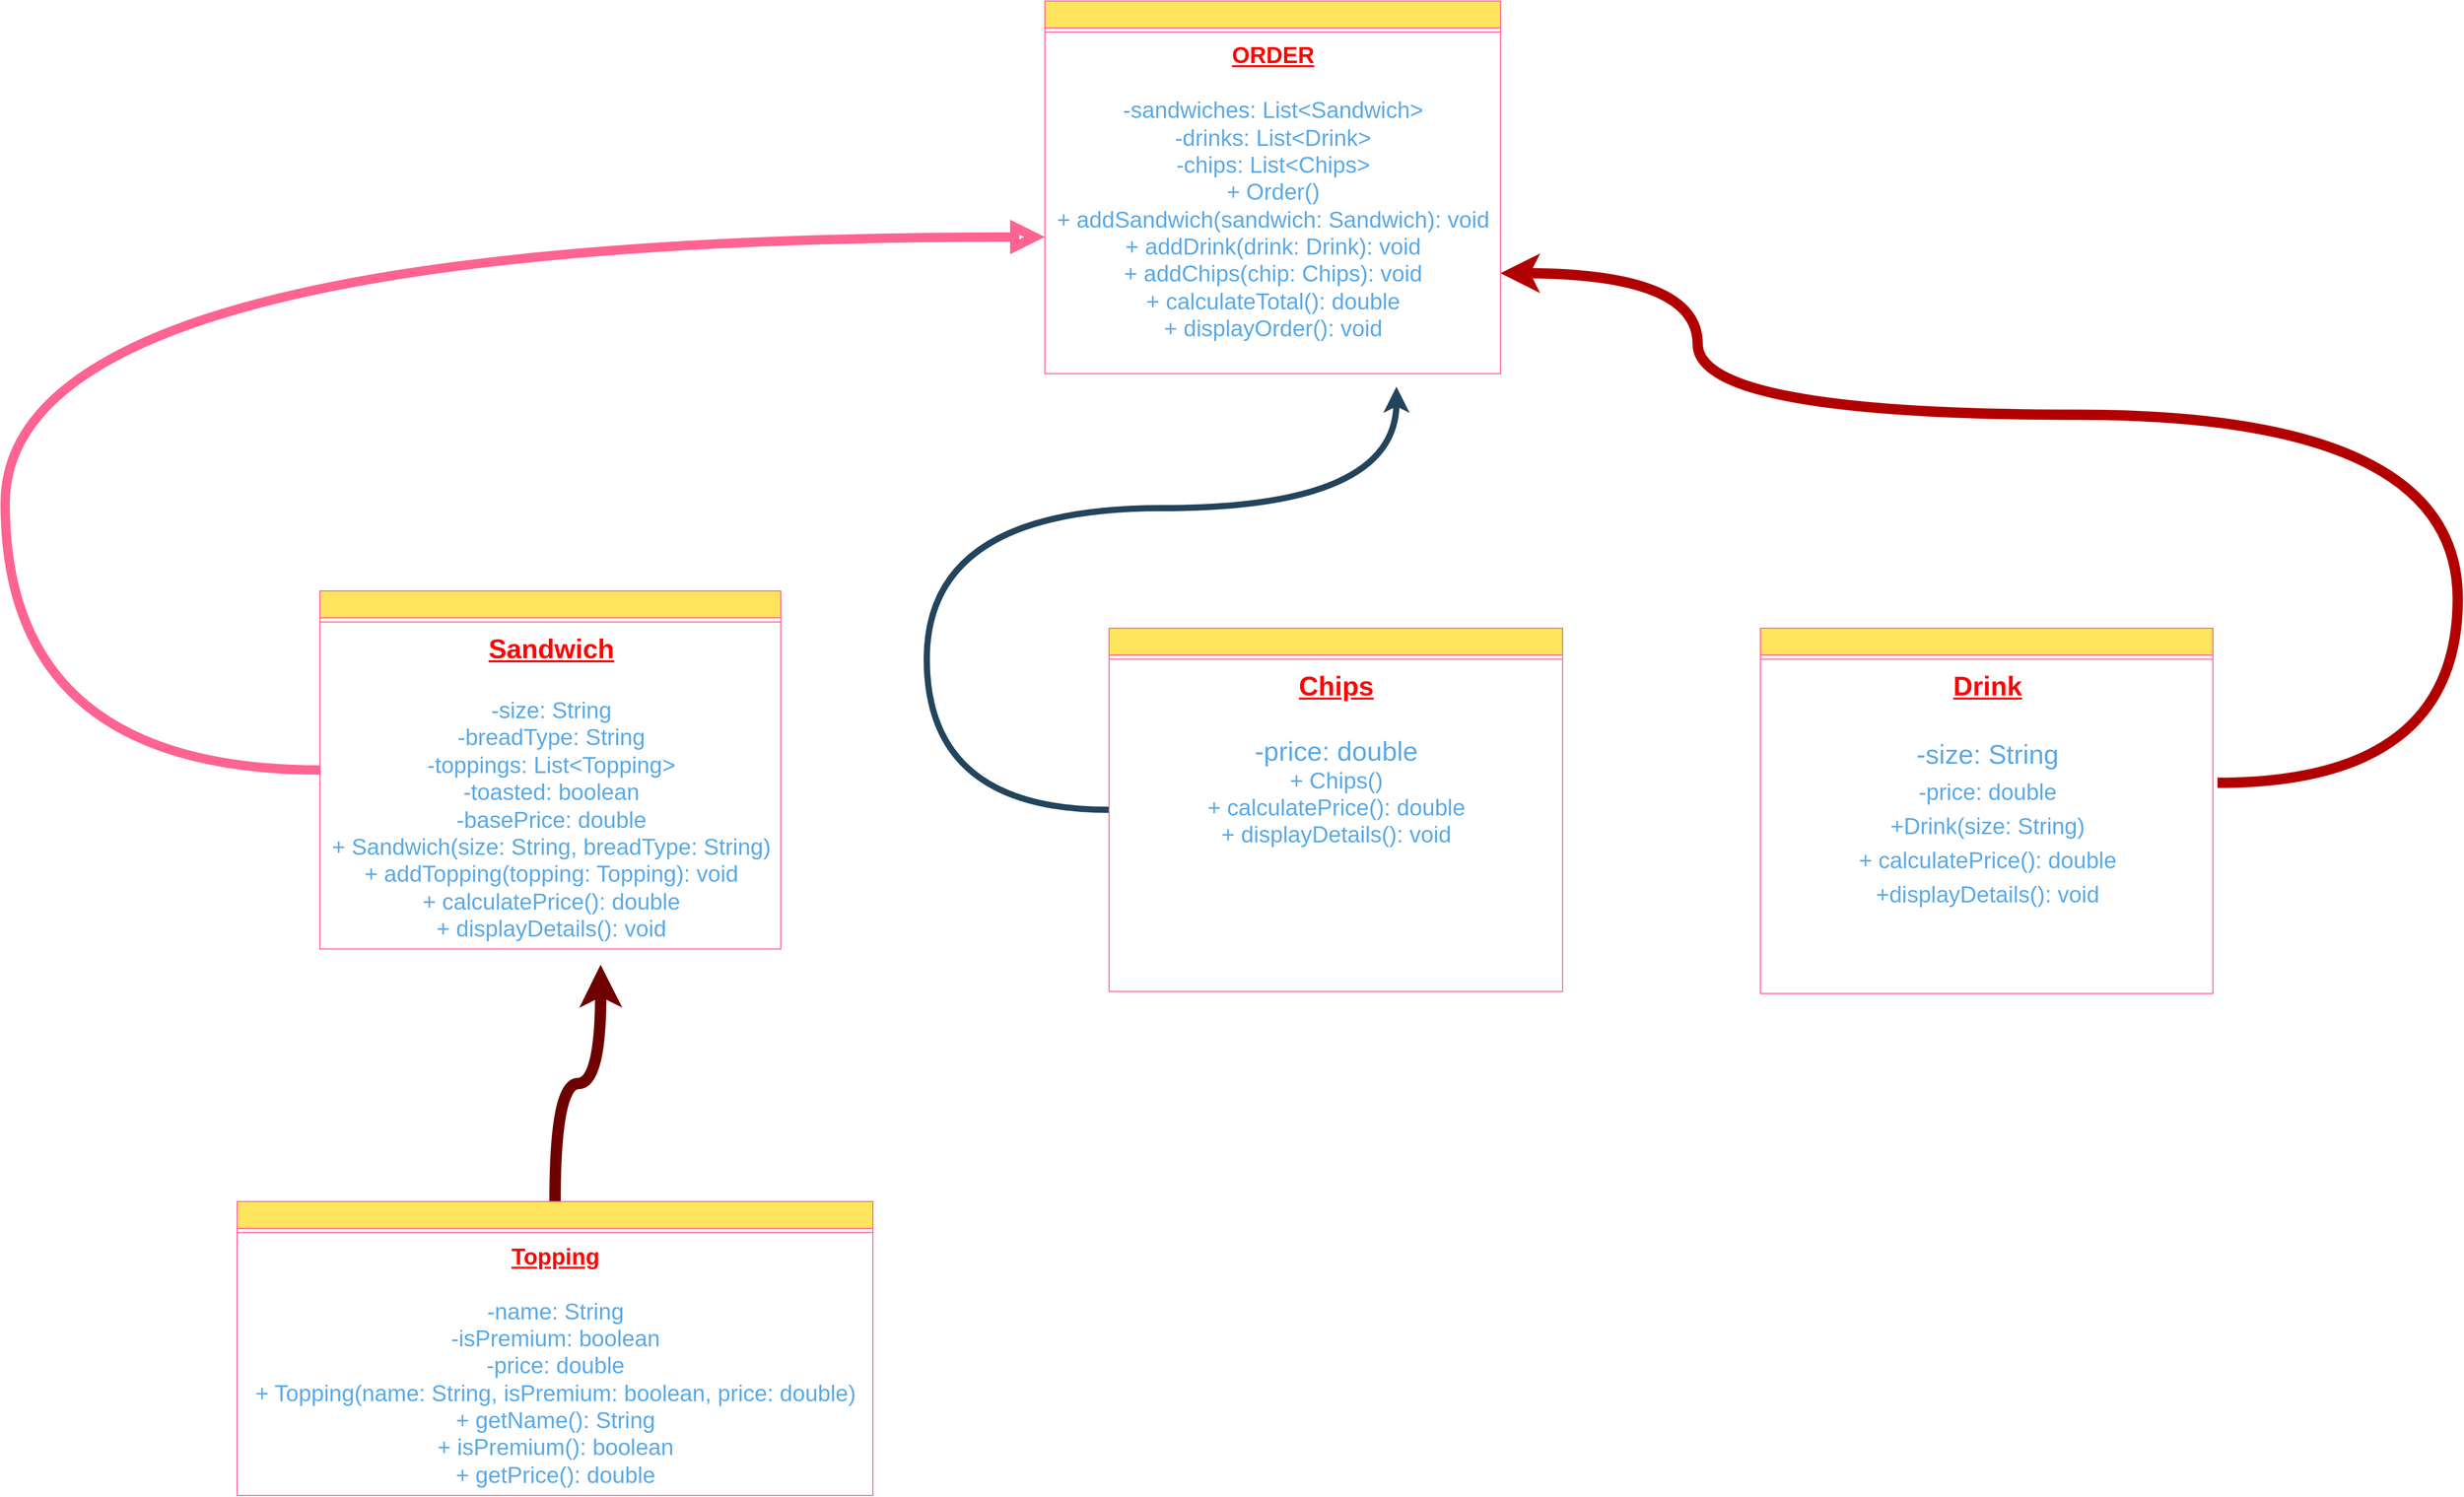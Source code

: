 <mxfile version="24.8.3">
  <diagram id="C5RBs43oDa-KdzZeNtuy" name="Page-1">
    <mxGraphModel dx="3436" dy="1892" grid="0" gridSize="10" guides="1" tooltips="1" connect="1" arrows="1" fold="1" page="0" pageScale="1" pageWidth="827" pageHeight="1169" background="none" math="0" shadow="0">
      <root>
        <mxCell id="WIyWlLk6GJQsqaUBKTNV-0" />
        <mxCell id="WIyWlLk6GJQsqaUBKTNV-1" parent="WIyWlLk6GJQsqaUBKTNV-0" />
        <mxCell id="zkfFHV4jXpPFQw0GAbJ--0" value="" style="swimlane;fontStyle=2;align=center;verticalAlign=top;childLayout=stackLayout;horizontal=1;startSize=26;horizontalStack=0;resizeParent=1;resizeLast=0;collapsible=1;marginBottom=0;rounded=0;shadow=0;strokeWidth=1;labelBackgroundColor=none;fillColor=#FFE45E;strokeColor=#FF6392;fontColor=#5AA9E6;swimlaneFillColor=default;" parent="WIyWlLk6GJQsqaUBKTNV-1" vertex="1">
          <mxGeometry x="720" y="-160" width="440" height="360" as="geometry">
            <mxRectangle x="230" y="140" width="160" height="26" as="alternateBounds" />
          </mxGeometry>
        </mxCell>
        <mxCell id="zkfFHV4jXpPFQw0GAbJ--4" value="" style="line;html=1;strokeWidth=1;align=left;verticalAlign=middle;spacingTop=-1;spacingLeft=3;spacingRight=3;rotatable=0;labelPosition=right;points=[];portConstraint=eastwest;labelBackgroundColor=none;fillColor=#FFE45E;strokeColor=#FF6392;fontColor=#5AA9E6;" parent="zkfFHV4jXpPFQw0GAbJ--0" vertex="1">
          <mxGeometry y="26" width="440" height="8" as="geometry" />
        </mxCell>
        <mxCell id="IDmX4y72MfIabGnM_uea-2" value="&lt;font color=&quot;#ff0000&quot; style=&quot;font-size: 22px;&quot;&gt;&lt;b&gt;&lt;u&gt;ORDER&lt;br&gt;&lt;br&gt;&lt;/u&gt;&lt;/b&gt;&lt;/font&gt;&lt;div style=&quot;font-size: 22px;&quot;&gt;&lt;font style=&quot;font-size: 22px;&quot;&gt;-sandwiches: List&amp;lt;Sandwich&amp;gt;&lt;/font&gt;&lt;/div&gt;&lt;div style=&quot;font-size: 22px;&quot;&gt;&lt;font style=&quot;font-size: 22px;&quot;&gt;-drinks: List&amp;lt;Drink&amp;gt;&lt;/font&gt;&lt;/div&gt;&lt;div style=&quot;font-size: 22px;&quot;&gt;&lt;font style=&quot;font-size: 22px;&quot;&gt;-chips: List&amp;lt;Chips&amp;gt;&lt;/font&gt;&lt;/div&gt;&lt;div style=&quot;font-size: 22px;&quot;&gt;&lt;font style=&quot;font-size: 22px;&quot;&gt;+ Order()&lt;/font&gt;&lt;/div&gt;&lt;div style=&quot;font-size: 22px;&quot;&gt;&lt;font style=&quot;font-size: 22px;&quot;&gt;+ addSandwich(sandwich: Sandwich): void&lt;/font&gt;&lt;/div&gt;&lt;div style=&quot;font-size: 22px;&quot;&gt;&lt;font style=&quot;font-size: 22px;&quot;&gt;+ addDrink(drink: Drink): void&lt;/font&gt;&lt;/div&gt;&lt;div style=&quot;font-size: 22px;&quot;&gt;&lt;font style=&quot;font-size: 22px;&quot;&gt;+ addChips(chip: Chips): void&lt;/font&gt;&lt;/div&gt;&lt;div style=&quot;font-size: 22px;&quot;&gt;&lt;font style=&quot;font-size: 22px;&quot;&gt;+ calculateTotal(): double&lt;/font&gt;&lt;/div&gt;&lt;div style=&quot;font-size: 22px;&quot;&gt;&lt;font style=&quot;font-size: 22px;&quot;&gt;+ displayOrder(): void&lt;/font&gt;&lt;/div&gt;" style="text;html=1;align=center;verticalAlign=middle;resizable=0;points=[];autosize=1;strokeColor=none;fillColor=none;fontSize=16;labelBackgroundColor=none;fontColor=#5AA9E6;" vertex="1" parent="zkfFHV4jXpPFQw0GAbJ--0">
          <mxGeometry y="34" width="440" height="302" as="geometry" />
        </mxCell>
        <mxCell id="zkfFHV4jXpPFQw0GAbJ--6" value="" style="swimlane;fontStyle=0;align=center;verticalAlign=top;childLayout=stackLayout;horizontal=1;startSize=26;horizontalStack=0;resizeParent=1;resizeLast=0;collapsible=1;marginBottom=0;rounded=0;shadow=0;strokeWidth=1;labelBackgroundColor=none;fillColor=#FFE45E;strokeColor=#FF6392;fontColor=#5AA9E6;swimlaneFillColor=default;" parent="WIyWlLk6GJQsqaUBKTNV-1" vertex="1">
          <mxGeometry x="20" y="410" width="445" height="346" as="geometry">
            <mxRectangle x="130" y="380" width="160" height="26" as="alternateBounds" />
          </mxGeometry>
        </mxCell>
        <mxCell id="zkfFHV4jXpPFQw0GAbJ--9" value="" style="line;html=1;strokeWidth=1;align=left;verticalAlign=middle;spacingTop=-1;spacingLeft=3;spacingRight=3;rotatable=0;labelPosition=right;points=[];portConstraint=eastwest;labelBackgroundColor=none;fillColor=#FFE45E;strokeColor=#FF6392;fontColor=#5AA9E6;" parent="zkfFHV4jXpPFQw0GAbJ--6" vertex="1">
          <mxGeometry y="26" width="445" height="8" as="geometry" />
        </mxCell>
        <mxCell id="IDmX4y72MfIabGnM_uea-11" value="&lt;font color=&quot;#ff0000&quot; style=&quot;font-size: 26px;&quot;&gt;&lt;b&gt;&lt;u&gt;Sandwich&lt;br&gt;&lt;br&gt;&lt;/u&gt;&lt;/b&gt;&lt;/font&gt;&lt;div style=&quot;font-size: 22px;&quot;&gt;&lt;font style=&quot;font-size: 22px;&quot;&gt;-size: String&lt;/font&gt;&lt;/div&gt;&lt;div style=&quot;font-size: 22px;&quot;&gt;&lt;font style=&quot;font-size: 22px;&quot;&gt;-breadType: String&lt;/font&gt;&lt;/div&gt;&lt;div style=&quot;font-size: 22px;&quot;&gt;&lt;font style=&quot;font-size: 22px;&quot;&gt;-toppings: List&amp;lt;Topping&amp;gt;&lt;/font&gt;&lt;/div&gt;&lt;div style=&quot;font-size: 22px;&quot;&gt;&lt;font style=&quot;font-size: 22px;&quot;&gt;-toasted: boolean&lt;/font&gt;&lt;/div&gt;&lt;div style=&quot;font-size: 22px;&quot;&gt;&lt;font style=&quot;font-size: 22px;&quot;&gt;-basePrice: double&lt;/font&gt;&lt;/div&gt;&lt;div style=&quot;font-size: 22px;&quot;&gt;&lt;font style=&quot;font-size: 22px;&quot;&gt;+ Sandwich(size: String, breadType: String)&lt;/font&gt;&lt;/div&gt;&lt;div style=&quot;font-size: 22px;&quot;&gt;&lt;font style=&quot;font-size: 22px;&quot;&gt;+ addTopping(topping: Topping): void&lt;/font&gt;&lt;/div&gt;&lt;div style=&quot;font-size: 22px;&quot;&gt;&lt;font style=&quot;font-size: 22px;&quot;&gt;+ calculatePrice(): double&lt;/font&gt;&lt;/div&gt;&lt;div style=&quot;font-size: 22px;&quot;&gt;&lt;font style=&quot;font-size: 22px;&quot;&gt;+ displayDetails(): void&lt;/font&gt;&lt;/div&gt;" style="text;html=1;align=center;verticalAlign=middle;resizable=0;points=[];autosize=1;strokeColor=none;fillColor=none;fontSize=16;labelBackgroundColor=none;fontColor=#5AA9E6;" vertex="1" parent="zkfFHV4jXpPFQw0GAbJ--6">
          <mxGeometry y="34" width="445" height="312" as="geometry" />
        </mxCell>
        <mxCell id="zkfFHV4jXpPFQw0GAbJ--12" value="" style="endArrow=block;endSize=10;endFill=0;shadow=0;strokeWidth=9;rounded=0;curved=1;edgeStyle=elbowEdgeStyle;elbow=vertical;labelBackgroundColor=none;strokeColor=#FF6392;fontColor=default;" parent="WIyWlLk6GJQsqaUBKTNV-1" source="zkfFHV4jXpPFQw0GAbJ--6" target="zkfFHV4jXpPFQw0GAbJ--0" edge="1">
          <mxGeometry width="160" relative="1" as="geometry">
            <mxPoint x="200" y="203" as="sourcePoint" />
            <mxPoint x="200" y="203" as="targetPoint" />
            <Array as="points">
              <mxPoint x="-284" y="68" />
            </Array>
          </mxGeometry>
        </mxCell>
        <mxCell id="IDmX4y72MfIabGnM_uea-23" style="edgeStyle=orthogonalEdgeStyle;rounded=0;orthogonalLoop=1;jettySize=auto;html=1;strokeWidth=6;curved=1;fillColor=#bac8d3;strokeColor=#23445d;" edge="1" parent="WIyWlLk6GJQsqaUBKTNV-1" source="zkfFHV4jXpPFQw0GAbJ--13">
          <mxGeometry relative="1" as="geometry">
            <mxPoint x="1059.571" y="212.571" as="targetPoint" />
            <Array as="points">
              <mxPoint x="606" y="622" />
              <mxPoint x="606" y="330" />
              <mxPoint x="1060" y="330" />
            </Array>
          </mxGeometry>
        </mxCell>
        <mxCell id="zkfFHV4jXpPFQw0GAbJ--13" value="" style="swimlane;fontStyle=0;align=center;verticalAlign=top;childLayout=stackLayout;horizontal=1;startSize=26;horizontalStack=0;resizeParent=1;resizeLast=0;collapsible=1;marginBottom=0;rounded=0;shadow=0;strokeWidth=1;labelBackgroundColor=none;fillColor=#FFE45E;strokeColor=#FF6392;fontColor=#5AA9E6;swimlaneFillColor=default;" parent="WIyWlLk6GJQsqaUBKTNV-1" vertex="1">
          <mxGeometry x="782" y="446" width="438" height="351" as="geometry">
            <mxRectangle x="340" y="380" width="170" height="26" as="alternateBounds" />
          </mxGeometry>
        </mxCell>
        <mxCell id="zkfFHV4jXpPFQw0GAbJ--15" value="" style="line;html=1;strokeWidth=1;align=left;verticalAlign=middle;spacingTop=-1;spacingLeft=3;spacingRight=3;rotatable=0;labelPosition=right;points=[];portConstraint=eastwest;labelBackgroundColor=none;fillColor=#FFE45E;strokeColor=#FF6392;fontColor=#5AA9E6;" parent="zkfFHV4jXpPFQw0GAbJ--13" vertex="1">
          <mxGeometry y="26" width="438" height="8" as="geometry" />
        </mxCell>
        <mxCell id="IDmX4y72MfIabGnM_uea-9" value="&lt;font color=&quot;#ff0000&quot; style=&quot;font-size: 26px;&quot;&gt;&lt;b style=&quot;&quot;&gt;&lt;u style=&quot;&quot;&gt;Chips&lt;br&gt;&lt;br&gt;&lt;/u&gt;&lt;/b&gt;&lt;/font&gt;&lt;div style=&quot;font-size: 26px;&quot;&gt;&lt;font style=&quot;font-size: 26px;&quot;&gt;-price: double&lt;/font&gt;&lt;/div&gt;&lt;div style=&quot;font-size: 22px;&quot;&gt;&lt;font style=&quot;font-size: 22px;&quot;&gt;+ Chips()&lt;/font&gt;&lt;/div&gt;&lt;div style=&quot;font-size: 22px;&quot;&gt;&lt;font style=&quot;font-size: 22px;&quot;&gt;+ calculatePrice(): double&lt;/font&gt;&lt;/div&gt;&lt;div style=&quot;font-size: 22px;&quot;&gt;&lt;font style=&quot;font-size: 22px;&quot;&gt;+ displayDetails(): void&lt;/font&gt;&lt;/div&gt;" style="text;html=1;align=center;verticalAlign=middle;resizable=0;points=[];autosize=1;strokeColor=none;fillColor=none;fontSize=16;labelBackgroundColor=none;fontColor=#5AA9E6;" vertex="1" parent="zkfFHV4jXpPFQw0GAbJ--13">
          <mxGeometry y="34" width="438" height="185" as="geometry" />
        </mxCell>
        <mxCell id="zkfFHV4jXpPFQw0GAbJ--17" value="" style="swimlane;fontStyle=0;align=center;verticalAlign=top;childLayout=stackLayout;horizontal=1;startSize=26;horizontalStack=0;resizeParent=1;resizeLast=0;collapsible=1;marginBottom=0;rounded=0;shadow=0;strokeWidth=1;labelBackgroundColor=none;fillColor=#FFE45E;strokeColor=#FF6392;fontColor=default;gradientColor=none;swimlaneFillColor=default;" parent="WIyWlLk6GJQsqaUBKTNV-1" vertex="1">
          <mxGeometry x="1411" y="446" width="437" height="353" as="geometry">
            <mxRectangle x="550" y="140" width="160" height="26" as="alternateBounds" />
          </mxGeometry>
        </mxCell>
        <mxCell id="zkfFHV4jXpPFQw0GAbJ--23" value="" style="line;html=1;strokeWidth=1;align=left;verticalAlign=middle;spacingTop=-1;spacingLeft=3;spacingRight=3;rotatable=0;labelPosition=right;points=[];portConstraint=eastwest;labelBackgroundColor=none;fillColor=#FFE45E;strokeColor=#FF6392;fontColor=#5AA9E6;" parent="zkfFHV4jXpPFQw0GAbJ--17" vertex="1">
          <mxGeometry y="26" width="437" height="8" as="geometry" />
        </mxCell>
        <mxCell id="IDmX4y72MfIabGnM_uea-5" value="&lt;font color=&quot;#ff0000&quot; style=&quot;font-size: 26px;&quot;&gt;&lt;b style=&quot;&quot;&gt;&lt;u style=&quot;&quot;&gt;Drink&lt;br&gt;&lt;br&gt;&lt;/u&gt;&lt;/b&gt;&lt;/font&gt;&lt;div style=&quot;line-height: 150%; font-size: 26px;&quot;&gt;&lt;font style=&quot;font-size: 26px;&quot;&gt;-size: String&lt;/font&gt;&lt;/div&gt;&lt;div style=&quot;line-height: 150%; font-size: 22px;&quot;&gt;&lt;font style=&quot;font-size: 22px;&quot;&gt;-price: double&lt;/font&gt;&lt;/div&gt;&lt;div style=&quot;line-height: 150%; font-size: 22px;&quot;&gt;&lt;font style=&quot;font-size: 22px;&quot;&gt;+Drink(size: String)&lt;/font&gt;&lt;/div&gt;&lt;div style=&quot;line-height: 150%; font-size: 22px;&quot;&gt;&lt;font style=&quot;font-size: 22px;&quot;&gt;+ calculatePrice(): double&lt;/font&gt;&lt;/div&gt;&lt;div style=&quot;line-height: 150%; font-size: 22px;&quot;&gt;&lt;font style=&quot;font-size: 22px;&quot;&gt;+displayDetails(): void&lt;/font&gt;&lt;/div&gt;" style="text;html=1;align=center;verticalAlign=middle;resizable=0;points=[];autosize=1;strokeColor=none;fillColor=none;fontSize=16;labelBackgroundColor=none;fontColor=#5AA9E6;" vertex="1" parent="zkfFHV4jXpPFQw0GAbJ--17">
          <mxGeometry y="34" width="437" height="245" as="geometry" />
        </mxCell>
        <mxCell id="IDmX4y72MfIabGnM_uea-24" style="edgeStyle=orthogonalEdgeStyle;rounded=0;orthogonalLoop=1;jettySize=auto;html=1;strokeWidth=11;curved=1;fillColor=#a20025;strokeColor=#6F0000;" edge="1" parent="WIyWlLk6GJQsqaUBKTNV-1" source="IDmX4y72MfIabGnM_uea-15">
          <mxGeometry relative="1" as="geometry">
            <mxPoint x="291" y="771.143" as="targetPoint" />
          </mxGeometry>
        </mxCell>
        <mxCell id="IDmX4y72MfIabGnM_uea-15" value="" style="swimlane;fontStyle=0;align=center;verticalAlign=top;childLayout=stackLayout;horizontal=1;startSize=26;horizontalStack=0;resizeParent=1;resizeLast=0;collapsible=1;marginBottom=0;rounded=0;shadow=0;strokeWidth=1;labelBackgroundColor=none;fillColor=#FFE45E;strokeColor=#FF6392;fontColor=#5AA9E6;swimlaneFillColor=default;" vertex="1" parent="WIyWlLk6GJQsqaUBKTNV-1">
          <mxGeometry x="-60" y="1000" width="614" height="284" as="geometry">
            <mxRectangle x="130" y="380" width="160" height="26" as="alternateBounds" />
          </mxGeometry>
        </mxCell>
        <mxCell id="IDmX4y72MfIabGnM_uea-16" value="" style="line;html=1;strokeWidth=1;align=left;verticalAlign=middle;spacingTop=-1;spacingLeft=3;spacingRight=3;rotatable=0;labelPosition=right;points=[];portConstraint=eastwest;labelBackgroundColor=none;fillColor=#FFE45E;strokeColor=#FF6392;fontColor=#5AA9E6;" vertex="1" parent="IDmX4y72MfIabGnM_uea-15">
          <mxGeometry y="26" width="614" height="8" as="geometry" />
        </mxCell>
        <mxCell id="IDmX4y72MfIabGnM_uea-18" value="&lt;font color=&quot;#ff0000&quot; style=&quot;font-size: 22px;&quot;&gt;&lt;b&gt;&lt;u&gt;Topping&lt;br&gt;&lt;br&gt;&lt;/u&gt;&lt;/b&gt;&lt;/font&gt;&lt;div style=&quot;font-size: 22px;&quot;&gt;&lt;font style=&quot;font-size: 22px;&quot;&gt;-name: String&lt;/font&gt;&lt;/div&gt;&lt;div style=&quot;font-size: 22px;&quot;&gt;&lt;font style=&quot;font-size: 22px;&quot;&gt;-isPremium: boolean&lt;/font&gt;&lt;/div&gt;&lt;div style=&quot;font-size: 22px;&quot;&gt;&lt;font style=&quot;font-size: 22px;&quot;&gt;-price: double&lt;/font&gt;&lt;/div&gt;&lt;div style=&quot;font-size: 22px;&quot;&gt;&lt;font style=&quot;font-size: 22px;&quot;&gt;+ Topping(name: String, isPremium: boolean, price: double)&lt;/font&gt;&lt;/div&gt;&lt;div style=&quot;font-size: 22px;&quot;&gt;&lt;font style=&quot;font-size: 22px;&quot;&gt;+ getName(): String&lt;/font&gt;&lt;/div&gt;&lt;div style=&quot;font-size: 22px;&quot;&gt;&lt;font style=&quot;font-size: 22px;&quot;&gt;+ isPremium(): boolean&lt;/font&gt;&lt;/div&gt;&lt;div style=&quot;font-size: 22px;&quot;&gt;&lt;font style=&quot;font-size: 22px;&quot;&gt;+ getPrice(): double&lt;/font&gt;&lt;/div&gt;" style="text;html=1;align=center;verticalAlign=middle;resizable=0;points=[];autosize=1;strokeColor=none;fillColor=none;fontSize=16;labelBackgroundColor=none;fontColor=#5AA9E6;" vertex="1" parent="IDmX4y72MfIabGnM_uea-15">
          <mxGeometry y="34" width="614" height="250" as="geometry" />
        </mxCell>
        <mxCell id="IDmX4y72MfIabGnM_uea-21" style="edgeStyle=orthogonalEdgeStyle;rounded=0;orthogonalLoop=1;jettySize=auto;html=1;entryX=0.999;entryY=0.787;entryDx=0;entryDy=0;entryPerimeter=0;strokeWidth=10;fillColor=#e51400;strokeColor=#B20000;curved=1;" edge="1" parent="WIyWlLk6GJQsqaUBKTNV-1">
          <mxGeometry relative="1" as="geometry">
            <mxPoint x="1852.44" y="595.4" as="sourcePoint" />
            <mxPoint x="1160.0" y="103.012" as="targetPoint" />
            <Array as="points">
              <mxPoint x="2084.44" y="595.8" />
              <mxPoint x="2084.44" y="239.8" />
              <mxPoint x="1350.44" y="239.8" />
              <mxPoint x="1350.44" y="102.8" />
            </Array>
          </mxGeometry>
        </mxCell>
      </root>
    </mxGraphModel>
  </diagram>
</mxfile>
